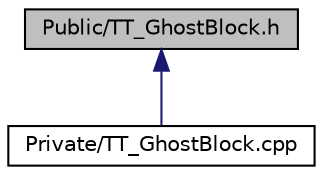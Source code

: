 digraph "Public/TT_GhostBlock.h"
{
 // LATEX_PDF_SIZE
  edge [fontname="Helvetica",fontsize="10",labelfontname="Helvetica",labelfontsize="10"];
  node [fontname="Helvetica",fontsize="10",shape=record];
  Node9 [label="Public/TT_GhostBlock.h",height=0.2,width=0.4,color="black", fillcolor="grey75", style="filled", fontcolor="black",tooltip=" "];
  Node9 -> Node10 [dir="back",color="midnightblue",fontsize="10",style="solid"];
  Node10 [label="Private/TT_GhostBlock.cpp",height=0.2,width=0.4,color="black", fillcolor="white", style="filled",URL="$_t_t___ghost_block_8cpp.html",tooltip=" "];
}
